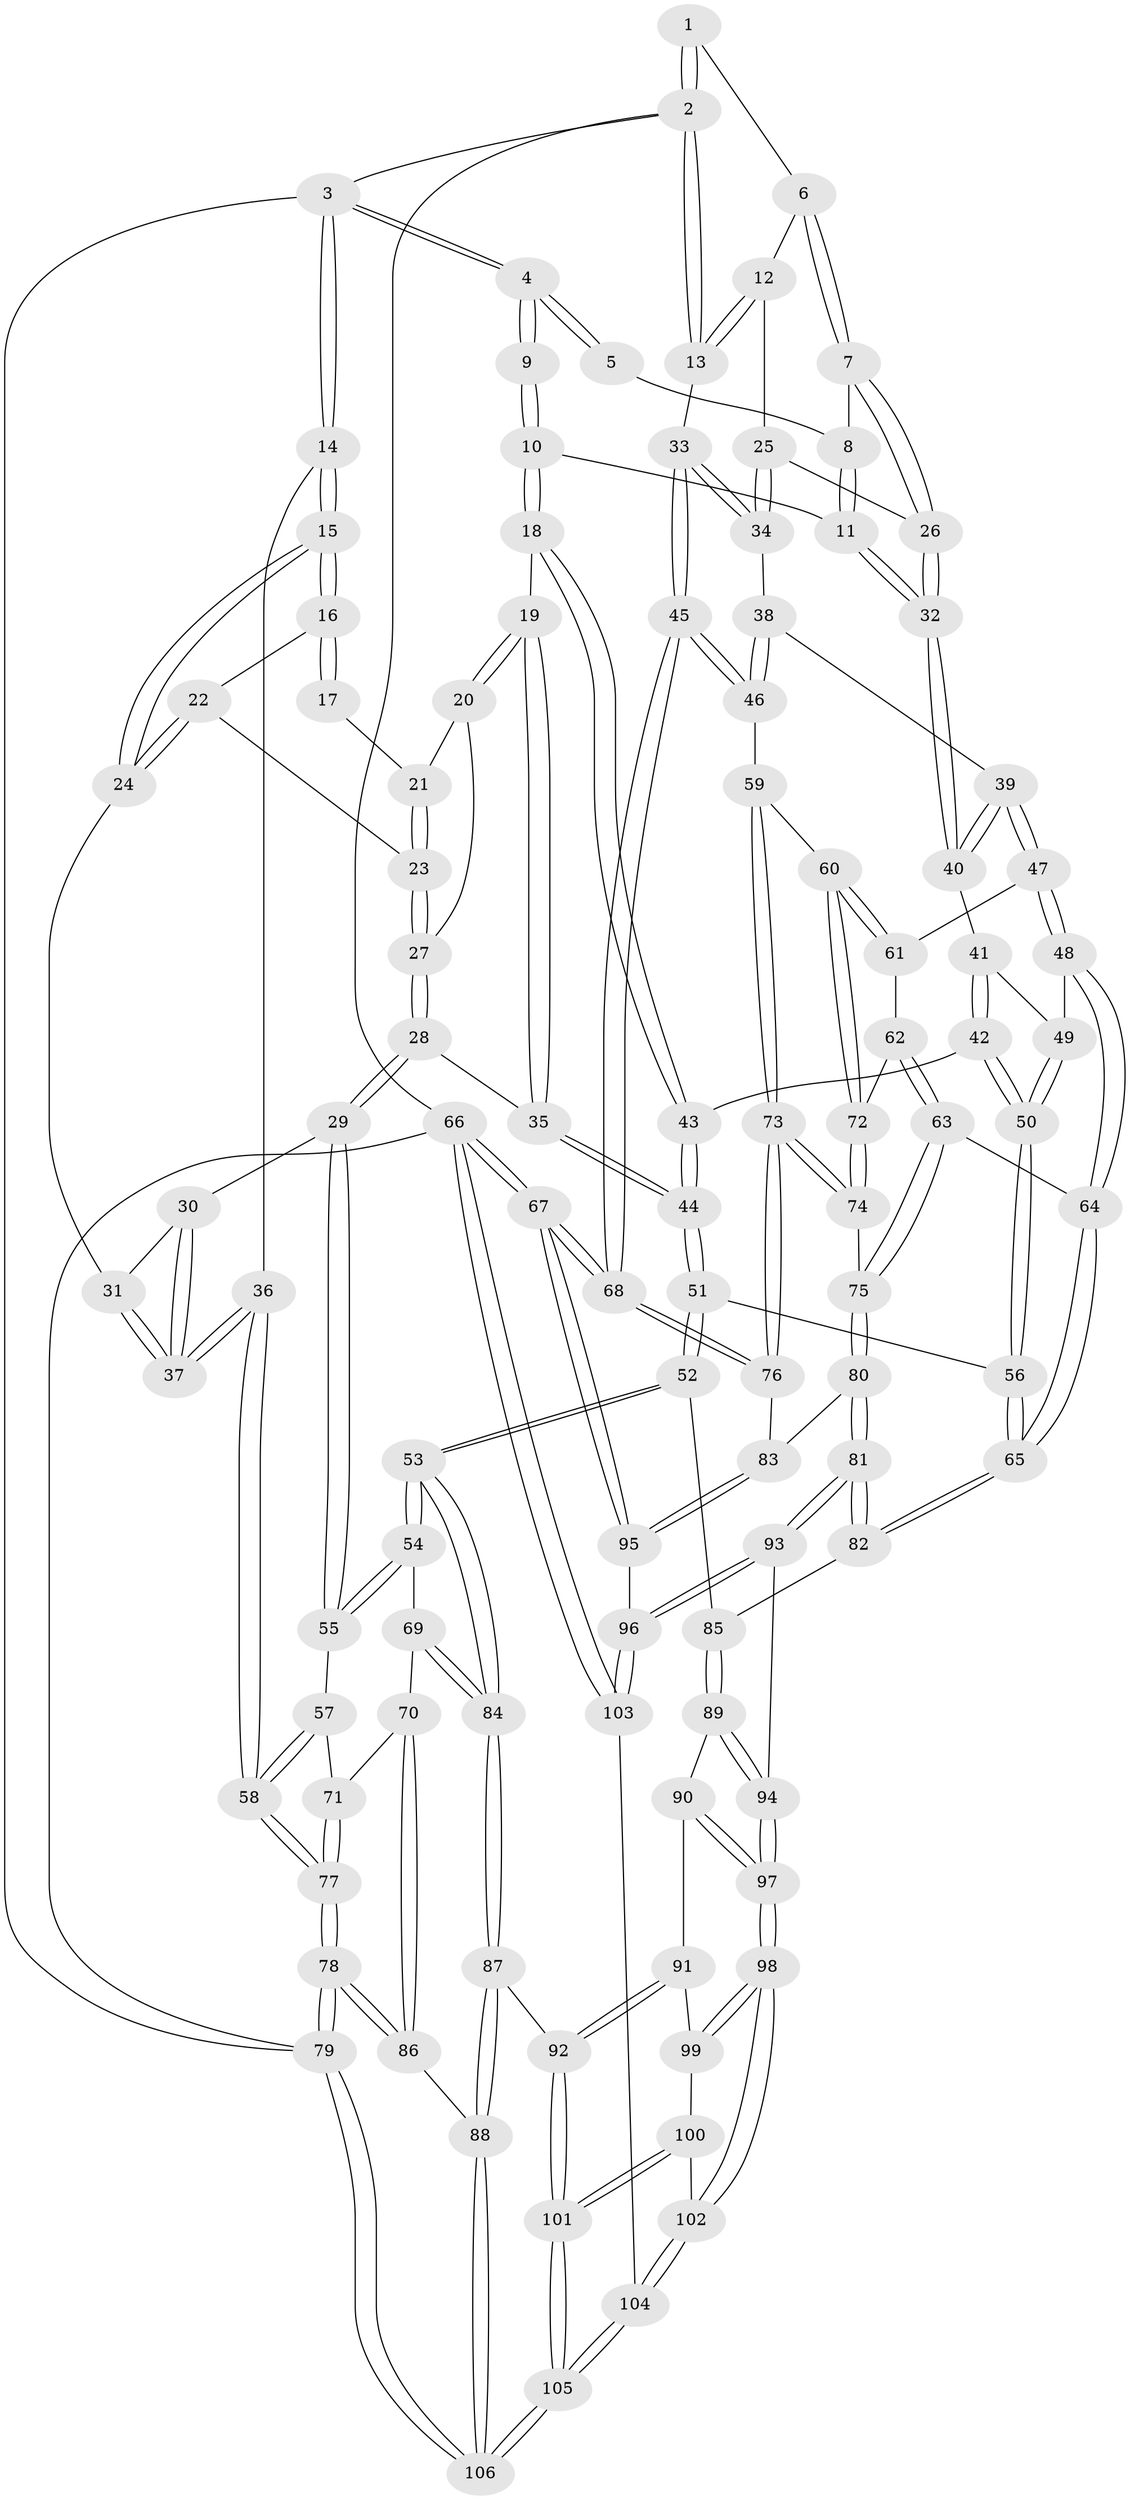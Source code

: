 // Generated by graph-tools (version 1.1) at 2025/27/03/09/25 03:27:14]
// undirected, 106 vertices, 262 edges
graph export_dot {
graph [start="1"]
  node [color=gray90,style=filled];
  1 [pos="+0.8395229772696607+0"];
  2 [pos="+1+0"];
  3 [pos="+0+0"];
  4 [pos="+0.38245856082113994+0"];
  5 [pos="+0.6969799991815057+0"];
  6 [pos="+0.8908040561398949+0.0008714973990119853"];
  7 [pos="+0.8125907658059981+0.16612339379088492"];
  8 [pos="+0.6945079469394739+0"];
  9 [pos="+0.38136738489798433+0"];
  10 [pos="+0.49765800659989595+0.1804566751624312"];
  11 [pos="+0.6193144038461182+0.1690968572574505"];
  12 [pos="+1+0.12771908420000996"];
  13 [pos="+1+0.14045104583445353"];
  14 [pos="+0+0"];
  15 [pos="+0+0"];
  16 [pos="+0.13140644871773166+0.1145900931469404"];
  17 [pos="+0.34031764358473754+0"];
  18 [pos="+0.49417747157626574+0.18452494746225148"];
  19 [pos="+0.4755603423776974+0.18747643975796133"];
  20 [pos="+0.3276380287774777+0.18115436376494878"];
  21 [pos="+0.31773289445660235+0"];
  22 [pos="+0.15181909034645624+0.1457757510454484"];
  23 [pos="+0.21696248945590443+0.1752053923075186"];
  24 [pos="+0.0836486682117485+0.24698802784957832"];
  25 [pos="+0.8551490692279616+0.19435218370509005"];
  26 [pos="+0.810955507455153+0.18694556736402218"];
  27 [pos="+0.2491873270333358+0.20671590067721674"];
  28 [pos="+0.24361918950179848+0.3645931480318022"];
  29 [pos="+0.21924766414520025+0.37895287170959524"];
  30 [pos="+0.17776972770802635+0.35807573008367577"];
  31 [pos="+0.08005731692073338+0.2572347743301288"];
  32 [pos="+0.7366933276441264+0.2322552851512333"];
  33 [pos="+1+0.1902459432136448"];
  34 [pos="+0.9325501216436445+0.2901380144396565"];
  35 [pos="+0.2672543120669122+0.36971653937943816"];
  36 [pos="+0+0.372510867044941"];
  37 [pos="+0+0.3698595947998011"];
  38 [pos="+0.9312167070925339+0.3640812383841552"];
  39 [pos="+0.7705317976696839+0.39386458044899064"];
  40 [pos="+0.7358204613391809+0.30755496071041155"];
  41 [pos="+0.6187473067685475+0.360443673999361"];
  42 [pos="+0.5088443321744178+0.39172412917591354"];
  43 [pos="+0.48922334352022306+0.3766014147040143"];
  44 [pos="+0.3723578596487436+0.4188851707206749"];
  45 [pos="+1+0.46756774093652714"];
  46 [pos="+1+0.46307315547816896"];
  47 [pos="+0.7699141500405254+0.40121734127128605"];
  48 [pos="+0.766670269034247+0.40551706331535153"];
  49 [pos="+0.6447680440808169+0.4499245107653752"];
  50 [pos="+0.5617036682186876+0.4996935018099707"];
  51 [pos="+0.3760329470190696+0.6024106552188131"];
  52 [pos="+0.35471181620449965+0.6387267223366005"];
  53 [pos="+0.3408881131752685+0.6441788870495535"];
  54 [pos="+0.20631963642378953+0.5046601099051523"];
  55 [pos="+0.18082537053858053+0.4588463931420083"];
  56 [pos="+0.5634579289390541+0.5273016554608961"];
  57 [pos="+0.14655439387808053+0.4738805220089793"];
  58 [pos="+0+0.44487566076499035"];
  59 [pos="+0.9615332258560946+0.5066580809625423"];
  60 [pos="+0.9259271055481127+0.5072435226637807"];
  61 [pos="+0.8168054764083533+0.44848763038270756"];
  62 [pos="+0.823070562489951+0.551345076548458"];
  63 [pos="+0.7080622448253389+0.5904545549857065"];
  64 [pos="+0.7050060181490697+0.5893371322290994"];
  65 [pos="+0.6358585123819751+0.6113530858562303"];
  66 [pos="+1+1"];
  67 [pos="+1+1"];
  68 [pos="+1+0.9603945511537328"];
  69 [pos="+0.15349265076979113+0.6532261843819892"];
  70 [pos="+0.12087709679057165+0.6578416300502166"];
  71 [pos="+0.08327835175101453+0.6226575957830606"];
  72 [pos="+0.8579481280866373+0.566872218691005"];
  73 [pos="+0.9179271111434466+0.6858599715033581"];
  74 [pos="+0.8584953506135384+0.6486091341674873"];
  75 [pos="+0.7877071020842995+0.6491375167843907"];
  76 [pos="+0.9475029760685381+0.7309984476632665"];
  77 [pos="+0+0.5830784255322978"];
  78 [pos="+0+0.7719188090332675"];
  79 [pos="+0+1"];
  80 [pos="+0.7667473894879017+0.7614732619140792"];
  81 [pos="+0.6243597596088168+0.7650360146669039"];
  82 [pos="+0.6154622005763912+0.6766572240092126"];
  83 [pos="+0.7910282232750228+0.7781600486149173"];
  84 [pos="+0.30955565909316923+0.678223489528768"];
  85 [pos="+0.4012752582772526+0.6685613630584686"];
  86 [pos="+0.09489071497598273+0.7897925953311696"];
  87 [pos="+0.27075520356268684+0.8366335474072565"];
  88 [pos="+0.20258094465164558+0.8932152635732316"];
  89 [pos="+0.46286589277464063+0.7665282438932779"];
  90 [pos="+0.38713794995238987+0.84012634272118"];
  91 [pos="+0.35432051835610856+0.856515632148668"];
  92 [pos="+0.3306665513761878+0.8515927039702101"];
  93 [pos="+0.6005862161629537+0.8177228091321521"];
  94 [pos="+0.5841158610260347+0.8302562492698266"];
  95 [pos="+0.8023199154438242+0.9059409169867206"];
  96 [pos="+0.7430532499323678+0.9087074822913166"];
  97 [pos="+0.5741991915683734+0.8493497133178346"];
  98 [pos="+0.5624135808906439+0.8831906641862229"];
  99 [pos="+0.36777572336693287+0.8684341699020491"];
  100 [pos="+0.39583804612686097+0.9029854768483494"];
  101 [pos="+0.3955029091738013+1"];
  102 [pos="+0.5449598480725972+0.9578719114346849"];
  103 [pos="+0.5590205266216312+1"];
  104 [pos="+0.5511440605779657+1"];
  105 [pos="+0.40455821707330153+1"];
  106 [pos="+0.11091159686020115+1"];
  1 -- 2;
  1 -- 2;
  1 -- 6;
  2 -- 3;
  2 -- 13;
  2 -- 13;
  2 -- 66;
  3 -- 4;
  3 -- 4;
  3 -- 14;
  3 -- 14;
  3 -- 79;
  4 -- 5;
  4 -- 5;
  4 -- 9;
  4 -- 9;
  5 -- 8;
  6 -- 7;
  6 -- 7;
  6 -- 12;
  7 -- 8;
  7 -- 26;
  7 -- 26;
  8 -- 11;
  8 -- 11;
  9 -- 10;
  9 -- 10;
  10 -- 11;
  10 -- 18;
  10 -- 18;
  11 -- 32;
  11 -- 32;
  12 -- 13;
  12 -- 13;
  12 -- 25;
  13 -- 33;
  14 -- 15;
  14 -- 15;
  14 -- 36;
  15 -- 16;
  15 -- 16;
  15 -- 24;
  15 -- 24;
  16 -- 17;
  16 -- 17;
  16 -- 22;
  17 -- 21;
  18 -- 19;
  18 -- 43;
  18 -- 43;
  19 -- 20;
  19 -- 20;
  19 -- 35;
  19 -- 35;
  20 -- 21;
  20 -- 27;
  21 -- 23;
  21 -- 23;
  22 -- 23;
  22 -- 24;
  22 -- 24;
  23 -- 27;
  23 -- 27;
  24 -- 31;
  25 -- 26;
  25 -- 34;
  25 -- 34;
  26 -- 32;
  26 -- 32;
  27 -- 28;
  27 -- 28;
  28 -- 29;
  28 -- 29;
  28 -- 35;
  29 -- 30;
  29 -- 55;
  29 -- 55;
  30 -- 31;
  30 -- 37;
  30 -- 37;
  31 -- 37;
  31 -- 37;
  32 -- 40;
  32 -- 40;
  33 -- 34;
  33 -- 34;
  33 -- 45;
  33 -- 45;
  34 -- 38;
  35 -- 44;
  35 -- 44;
  36 -- 37;
  36 -- 37;
  36 -- 58;
  36 -- 58;
  38 -- 39;
  38 -- 46;
  38 -- 46;
  39 -- 40;
  39 -- 40;
  39 -- 47;
  39 -- 47;
  40 -- 41;
  41 -- 42;
  41 -- 42;
  41 -- 49;
  42 -- 43;
  42 -- 50;
  42 -- 50;
  43 -- 44;
  43 -- 44;
  44 -- 51;
  44 -- 51;
  45 -- 46;
  45 -- 46;
  45 -- 68;
  45 -- 68;
  46 -- 59;
  47 -- 48;
  47 -- 48;
  47 -- 61;
  48 -- 49;
  48 -- 64;
  48 -- 64;
  49 -- 50;
  49 -- 50;
  50 -- 56;
  50 -- 56;
  51 -- 52;
  51 -- 52;
  51 -- 56;
  52 -- 53;
  52 -- 53;
  52 -- 85;
  53 -- 54;
  53 -- 54;
  53 -- 84;
  53 -- 84;
  54 -- 55;
  54 -- 55;
  54 -- 69;
  55 -- 57;
  56 -- 65;
  56 -- 65;
  57 -- 58;
  57 -- 58;
  57 -- 71;
  58 -- 77;
  58 -- 77;
  59 -- 60;
  59 -- 73;
  59 -- 73;
  60 -- 61;
  60 -- 61;
  60 -- 72;
  60 -- 72;
  61 -- 62;
  62 -- 63;
  62 -- 63;
  62 -- 72;
  63 -- 64;
  63 -- 75;
  63 -- 75;
  64 -- 65;
  64 -- 65;
  65 -- 82;
  65 -- 82;
  66 -- 67;
  66 -- 67;
  66 -- 103;
  66 -- 103;
  66 -- 79;
  67 -- 68;
  67 -- 68;
  67 -- 95;
  67 -- 95;
  68 -- 76;
  68 -- 76;
  69 -- 70;
  69 -- 84;
  69 -- 84;
  70 -- 71;
  70 -- 86;
  70 -- 86;
  71 -- 77;
  71 -- 77;
  72 -- 74;
  72 -- 74;
  73 -- 74;
  73 -- 74;
  73 -- 76;
  73 -- 76;
  74 -- 75;
  75 -- 80;
  75 -- 80;
  76 -- 83;
  77 -- 78;
  77 -- 78;
  78 -- 79;
  78 -- 79;
  78 -- 86;
  78 -- 86;
  79 -- 106;
  79 -- 106;
  80 -- 81;
  80 -- 81;
  80 -- 83;
  81 -- 82;
  81 -- 82;
  81 -- 93;
  81 -- 93;
  82 -- 85;
  83 -- 95;
  83 -- 95;
  84 -- 87;
  84 -- 87;
  85 -- 89;
  85 -- 89;
  86 -- 88;
  87 -- 88;
  87 -- 88;
  87 -- 92;
  88 -- 106;
  88 -- 106;
  89 -- 90;
  89 -- 94;
  89 -- 94;
  90 -- 91;
  90 -- 97;
  90 -- 97;
  91 -- 92;
  91 -- 92;
  91 -- 99;
  92 -- 101;
  92 -- 101;
  93 -- 94;
  93 -- 96;
  93 -- 96;
  94 -- 97;
  94 -- 97;
  95 -- 96;
  96 -- 103;
  96 -- 103;
  97 -- 98;
  97 -- 98;
  98 -- 99;
  98 -- 99;
  98 -- 102;
  98 -- 102;
  99 -- 100;
  100 -- 101;
  100 -- 101;
  100 -- 102;
  101 -- 105;
  101 -- 105;
  102 -- 104;
  102 -- 104;
  103 -- 104;
  104 -- 105;
  104 -- 105;
  105 -- 106;
  105 -- 106;
}
